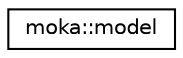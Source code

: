 digraph "Graphical Class Hierarchy"
{
 // LATEX_PDF_SIZE
  edge [fontname="Helvetica",fontsize="10",labelfontname="Helvetica",labelfontsize="10"];
  node [fontname="Helvetica",fontsize="10",shape=record];
  rankdir="LR";
  Node0 [label="moka::model",height=0.2,width=0.4,color="black", fillcolor="white", style="filled",URL="$classmoka_1_1model.html",tooltip="A model class, a wrapper around multiple meshes and a transform."];
}
